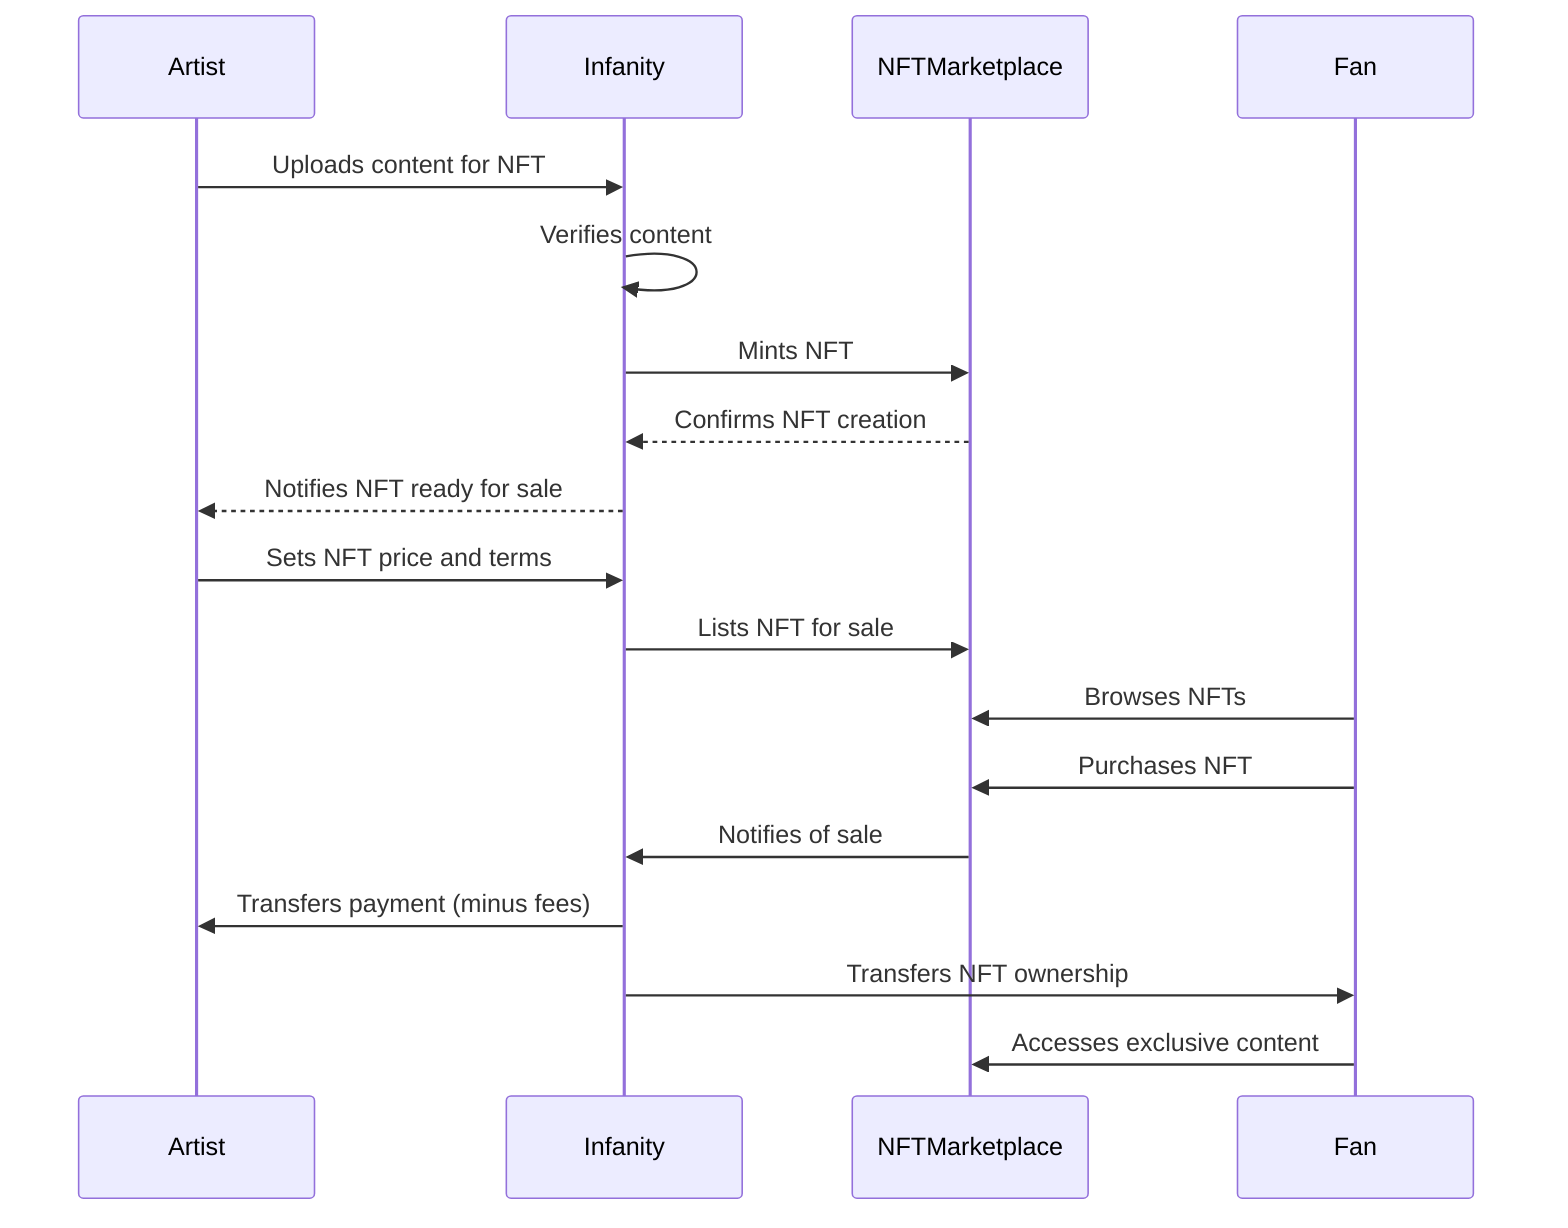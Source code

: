 sequenceDiagram
    participant Artist
    participant Infanity
    participant NFTMarketplace
    participant Fan
    Artist->>Infanity: Uploads content for NFT
    Infanity->>Infanity: Verifies content
    Infanity->>NFTMarketplace: Mints NFT
    NFTMarketplace-->>Infanity: Confirms NFT creation
    Infanity-->>Artist: Notifies NFT ready for sale
    Artist->>Infanity: Sets NFT price and terms
    Infanity->>NFTMarketplace: Lists NFT for sale
    Fan->>NFTMarketplace: Browses NFTs
    Fan->>NFTMarketplace: Purchases NFT
    NFTMarketplace->>Infanity: Notifies of sale
    Infanity->>Artist: Transfers payment (minus fees)
    Infanity->>Fan: Transfers NFT ownership
    Fan->>NFTMarketplace: Accesses exclusive content